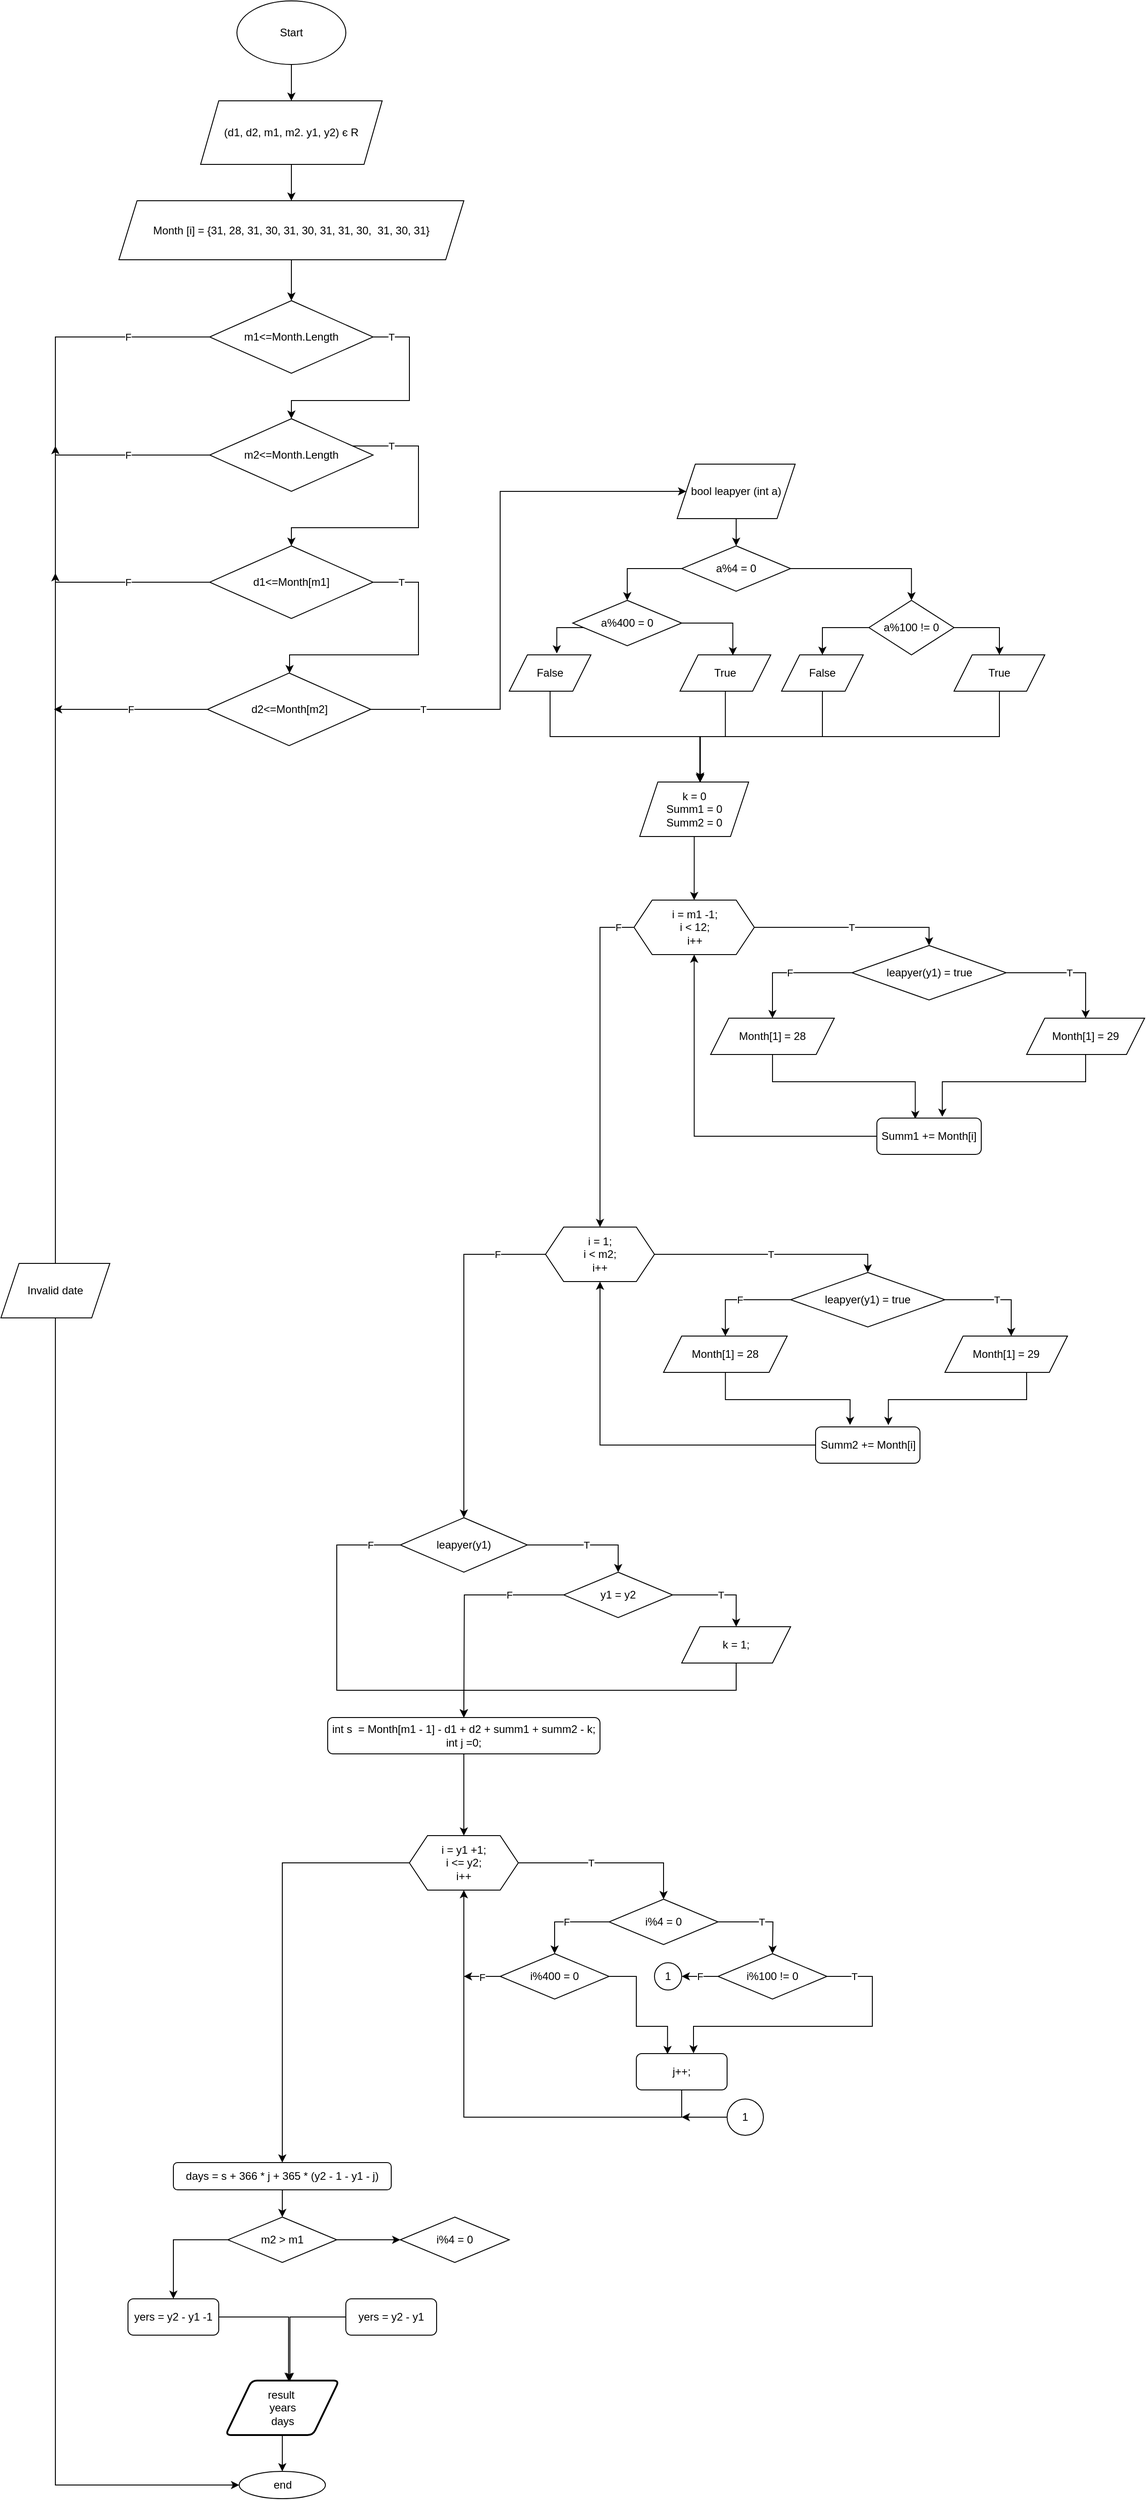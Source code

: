<mxfile version="15.7.3" type="device"><diagram id="lrFl8uRNhF_sEOfTUnuB" name="Page-1"><mxGraphModel dx="1505" dy="756" grid="1" gridSize="10" guides="1" tooltips="1" connect="1" arrows="1" fold="1" page="1" pageScale="1" pageWidth="2339" pageHeight="3300" math="0" shadow="0"><root><mxCell id="0"/><mxCell id="1" parent="0"/><mxCell id="jWQK8aKhr_8wdsjgUQ54-4" value="" style="edgeStyle=orthogonalEdgeStyle;rounded=0;orthogonalLoop=1;jettySize=auto;html=1;" edge="1" parent="1" source="jWQK8aKhr_8wdsjgUQ54-2" target="jWQK8aKhr_8wdsjgUQ54-3"><mxGeometry relative="1" as="geometry"/></mxCell><mxCell id="jWQK8aKhr_8wdsjgUQ54-2" value="Start" style="ellipse;whiteSpace=wrap;html=1;" vertex="1" parent="1"><mxGeometry x="310" y="60" width="120" height="70" as="geometry"/></mxCell><mxCell id="jWQK8aKhr_8wdsjgUQ54-6" value="" style="edgeStyle=orthogonalEdgeStyle;rounded=0;orthogonalLoop=1;jettySize=auto;html=1;" edge="1" parent="1" source="jWQK8aKhr_8wdsjgUQ54-3" target="jWQK8aKhr_8wdsjgUQ54-5"><mxGeometry relative="1" as="geometry"/></mxCell><mxCell id="jWQK8aKhr_8wdsjgUQ54-3" value="&lt;span&gt;(d1, d2, m1, m2. y1, y2) є R&lt;/span&gt;" style="shape=parallelogram;perimeter=parallelogramPerimeter;whiteSpace=wrap;html=1;fixedSize=1;" vertex="1" parent="1"><mxGeometry x="270" y="170" width="200" height="70" as="geometry"/></mxCell><mxCell id="jWQK8aKhr_8wdsjgUQ54-8" value="" style="edgeStyle=orthogonalEdgeStyle;rounded=0;orthogonalLoop=1;jettySize=auto;html=1;" edge="1" parent="1" source="jWQK8aKhr_8wdsjgUQ54-5" target="jWQK8aKhr_8wdsjgUQ54-7"><mxGeometry relative="1" as="geometry"/></mxCell><mxCell id="jWQK8aKhr_8wdsjgUQ54-5" value="Month [i] = {31, 28, 31, 30, 31, 30, 31, 31, 30,&amp;nbsp; 31, 30, 31}" style="shape=parallelogram;perimeter=parallelogramPerimeter;whiteSpace=wrap;html=1;fixedSize=1;" vertex="1" parent="1"><mxGeometry x="180" y="280" width="380" height="65" as="geometry"/></mxCell><mxCell id="jWQK8aKhr_8wdsjgUQ54-9" value="F" style="edgeStyle=orthogonalEdgeStyle;rounded=0;orthogonalLoop=1;jettySize=auto;html=1;entryX=0;entryY=0.5;entryDx=0;entryDy=0;" edge="1" parent="1" source="jWQK8aKhr_8wdsjgUQ54-7" target="jWQK8aKhr_8wdsjgUQ54-125"><mxGeometry x="-0.934" relative="1" as="geometry"><mxPoint x="116" y="2798.0" as="targetPoint"/><Array as="points"><mxPoint x="110" y="430"/><mxPoint x="110" y="2795"/></Array><mxPoint as="offset"/></mxGeometry></mxCell><mxCell id="jWQK8aKhr_8wdsjgUQ54-130" value="T" style="edgeStyle=orthogonalEdgeStyle;rounded=0;orthogonalLoop=1;jettySize=auto;html=1;entryX=0.5;entryY=0;entryDx=0;entryDy=0;" edge="1" parent="1" source="jWQK8aKhr_8wdsjgUQ54-7" target="jWQK8aKhr_8wdsjgUQ54-15"><mxGeometry x="-0.846" relative="1" as="geometry"><mxPoint x="560" y="430" as="targetPoint"/><Array as="points"><mxPoint x="500" y="430"/><mxPoint x="500" y="500"/><mxPoint x="370" y="500"/></Array><mxPoint as="offset"/></mxGeometry></mxCell><mxCell id="jWQK8aKhr_8wdsjgUQ54-7" value="m1&amp;lt;=Month.Length" style="rhombus;whiteSpace=wrap;html=1;" vertex="1" parent="1"><mxGeometry x="280" y="390" width="180" height="80" as="geometry"/></mxCell><mxCell id="jWQK8aKhr_8wdsjgUQ54-17" value="F" style="edgeStyle=orthogonalEdgeStyle;rounded=0;orthogonalLoop=1;jettySize=auto;html=1;" edge="1" parent="1" source="jWQK8aKhr_8wdsjgUQ54-15"><mxGeometry relative="1" as="geometry"><mxPoint x="110" y="550" as="targetPoint"/><Array as="points"><mxPoint x="110" y="560"/></Array></mxGeometry></mxCell><mxCell id="jWQK8aKhr_8wdsjgUQ54-19" value="T" style="edgeStyle=orthogonalEdgeStyle;rounded=0;orthogonalLoop=1;jettySize=auto;html=1;entryX=0.5;entryY=0;entryDx=0;entryDy=0;" edge="1" parent="1" source="jWQK8aKhr_8wdsjgUQ54-15" target="jWQK8aKhr_8wdsjgUQ54-18"><mxGeometry x="-0.736" relative="1" as="geometry"><Array as="points"><mxPoint x="510" y="550"/><mxPoint x="510" y="640"/><mxPoint x="370" y="640"/></Array><mxPoint as="offset"/></mxGeometry></mxCell><mxCell id="jWQK8aKhr_8wdsjgUQ54-15" value="m2&amp;lt;=Month.Length" style="rhombus;whiteSpace=wrap;html=1;" vertex="1" parent="1"><mxGeometry x="280" y="520" width="180" height="80" as="geometry"/></mxCell><mxCell id="jWQK8aKhr_8wdsjgUQ54-20" value="F" style="edgeStyle=orthogonalEdgeStyle;rounded=0;orthogonalLoop=1;jettySize=auto;html=1;" edge="1" parent="1" source="jWQK8aKhr_8wdsjgUQ54-18"><mxGeometry relative="1" as="geometry"><mxPoint x="110" y="690" as="targetPoint"/><Array as="points"><mxPoint x="110" y="700"/></Array></mxGeometry></mxCell><mxCell id="jWQK8aKhr_8wdsjgUQ54-22" value="T" style="edgeStyle=orthogonalEdgeStyle;rounded=0;orthogonalLoop=1;jettySize=auto;html=1;" edge="1" parent="1" source="jWQK8aKhr_8wdsjgUQ54-18" target="jWQK8aKhr_8wdsjgUQ54-21"><mxGeometry x="-0.787" relative="1" as="geometry"><Array as="points"><mxPoint x="510" y="700"/><mxPoint x="510" y="780"/><mxPoint x="368" y="780"/></Array><mxPoint as="offset"/></mxGeometry></mxCell><mxCell id="jWQK8aKhr_8wdsjgUQ54-18" value="d1&amp;lt;=Month[m1]" style="rhombus;whiteSpace=wrap;html=1;" vertex="1" parent="1"><mxGeometry x="280" y="660" width="180" height="80" as="geometry"/></mxCell><mxCell id="jWQK8aKhr_8wdsjgUQ54-23" value="F" style="edgeStyle=orthogonalEdgeStyle;rounded=0;orthogonalLoop=1;jettySize=auto;html=1;" edge="1" parent="1" source="jWQK8aKhr_8wdsjgUQ54-21"><mxGeometry relative="1" as="geometry"><mxPoint x="108.4" y="840" as="targetPoint"/><Array as="points"><mxPoint x="230" y="840"/><mxPoint x="230" y="840"/></Array></mxGeometry></mxCell><mxCell id="jWQK8aKhr_8wdsjgUQ54-25" value="T" style="edgeStyle=orthogonalEdgeStyle;rounded=0;orthogonalLoop=1;jettySize=auto;html=1;entryX=0;entryY=0.5;entryDx=0;entryDy=0;" edge="1" parent="1" source="jWQK8aKhr_8wdsjgUQ54-21" target="jWQK8aKhr_8wdsjgUQ54-135"><mxGeometry x="-0.805" relative="1" as="geometry"><mxPoint x="940" y="950" as="targetPoint"/><Array as="points"><mxPoint x="600" y="840"/><mxPoint x="600" y="600"/></Array><mxPoint as="offset"/></mxGeometry></mxCell><mxCell id="jWQK8aKhr_8wdsjgUQ54-21" value="d2&amp;lt;=Month[m2]" style="rhombus;whiteSpace=wrap;html=1;" vertex="1" parent="1"><mxGeometry x="277.5" y="800" width="180" height="80" as="geometry"/></mxCell><mxCell id="jWQK8aKhr_8wdsjgUQ54-33" value="" style="edgeStyle=orthogonalEdgeStyle;rounded=0;orthogonalLoop=1;jettySize=auto;html=1;" edge="1" parent="1" source="jWQK8aKhr_8wdsjgUQ54-24" target="jWQK8aKhr_8wdsjgUQ54-32"><mxGeometry relative="1" as="geometry"/></mxCell><mxCell id="jWQK8aKhr_8wdsjgUQ54-24" value="k = 0&lt;br&gt;Summ1 = 0&lt;br&gt;Summ2 = 0" style="shape=parallelogram;perimeter=parallelogramPerimeter;whiteSpace=wrap;html=1;fixedSize=1;" vertex="1" parent="1"><mxGeometry x="753.75" y="920" width="120" height="60" as="geometry"/></mxCell><mxCell id="jWQK8aKhr_8wdsjgUQ54-44" value="F" style="edgeStyle=orthogonalEdgeStyle;rounded=0;orthogonalLoop=1;jettySize=auto;html=1;entryX=0.5;entryY=0;entryDx=0;entryDy=0;" edge="1" parent="1" source="jWQK8aKhr_8wdsjgUQ54-29" target="jWQK8aKhr_8wdsjgUQ54-40"><mxGeometry relative="1" as="geometry"><mxPoint x="950" y="1140" as="targetPoint"/></mxGeometry></mxCell><mxCell id="jWQK8aKhr_8wdsjgUQ54-50" value="T" style="edgeStyle=orthogonalEdgeStyle;rounded=0;orthogonalLoop=1;jettySize=auto;html=1;entryX=0.5;entryY=0;entryDx=0;entryDy=0;" edge="1" parent="1" source="jWQK8aKhr_8wdsjgUQ54-29" target="jWQK8aKhr_8wdsjgUQ54-38"><mxGeometry relative="1" as="geometry"><mxPoint x="1430" y="1130" as="targetPoint"/></mxGeometry></mxCell><mxCell id="jWQK8aKhr_8wdsjgUQ54-29" value="leapyer(y1) = true" style="rhombus;whiteSpace=wrap;html=1;" vertex="1" parent="1"><mxGeometry x="987.5" y="1100" width="170" height="60" as="geometry"/></mxCell><mxCell id="jWQK8aKhr_8wdsjgUQ54-34" value="T" style="edgeStyle=orthogonalEdgeStyle;rounded=0;orthogonalLoop=1;jettySize=auto;html=1;entryX=0.5;entryY=0;entryDx=0;entryDy=0;" edge="1" parent="1" source="jWQK8aKhr_8wdsjgUQ54-32" target="jWQK8aKhr_8wdsjgUQ54-29"><mxGeometry relative="1" as="geometry"><mxPoint x="1100" y="1080" as="targetPoint"/></mxGeometry></mxCell><mxCell id="jWQK8aKhr_8wdsjgUQ54-53" value="F" style="edgeStyle=orthogonalEdgeStyle;rounded=0;orthogonalLoop=1;jettySize=auto;html=1;entryX=0.5;entryY=0;entryDx=0;entryDy=0;" edge="1" parent="1" source="jWQK8aKhr_8wdsjgUQ54-32" target="jWQK8aKhr_8wdsjgUQ54-54"><mxGeometry x="-0.905" relative="1" as="geometry"><mxPoint x="720" y="1360" as="targetPoint"/><Array as="points"><mxPoint x="710" y="1080"/></Array><mxPoint as="offset"/></mxGeometry></mxCell><mxCell id="jWQK8aKhr_8wdsjgUQ54-32" value="i = m1 -1;&lt;br&gt;i &amp;lt; 12;&lt;br&gt;i++" style="shape=hexagon;perimeter=hexagonPerimeter2;whiteSpace=wrap;html=1;fixedSize=1;" vertex="1" parent="1"><mxGeometry x="747.5" y="1050" width="132.5" height="60" as="geometry"/></mxCell><mxCell id="jWQK8aKhr_8wdsjgUQ54-51" style="edgeStyle=orthogonalEdgeStyle;rounded=0;orthogonalLoop=1;jettySize=auto;html=1;entryX=0.627;entryY=-0.036;entryDx=0;entryDy=0;entryPerimeter=0;" edge="1" parent="1" source="jWQK8aKhr_8wdsjgUQ54-38" target="jWQK8aKhr_8wdsjgUQ54-45"><mxGeometry relative="1" as="geometry"><mxPoint x="1395" y="1280" as="targetPoint"/><Array as="points"><mxPoint x="1245" y="1250"/><mxPoint x="1087" y="1250"/></Array></mxGeometry></mxCell><mxCell id="jWQK8aKhr_8wdsjgUQ54-38" value="Month[1] = 29" style="shape=parallelogram;perimeter=parallelogramPerimeter;whiteSpace=wrap;html=1;fixedSize=1;" vertex="1" parent="1"><mxGeometry x="1180" y="1180" width="130" height="40" as="geometry"/></mxCell><mxCell id="jWQK8aKhr_8wdsjgUQ54-52" style="edgeStyle=orthogonalEdgeStyle;rounded=0;orthogonalLoop=1;jettySize=auto;html=1;entryX=0.368;entryY=0.026;entryDx=0;entryDy=0;entryPerimeter=0;" edge="1" parent="1" source="jWQK8aKhr_8wdsjgUQ54-40" target="jWQK8aKhr_8wdsjgUQ54-45"><mxGeometry relative="1" as="geometry"><Array as="points"><mxPoint x="1038" y="1250"/><mxPoint x="1200" y="1250"/></Array></mxGeometry></mxCell><mxCell id="jWQK8aKhr_8wdsjgUQ54-40" value="Month[1] = 28" style="shape=parallelogram;perimeter=parallelogramPerimeter;whiteSpace=wrap;html=1;fixedSize=1;" vertex="1" parent="1"><mxGeometry x="831.88" y="1180" width="136.25" height="40" as="geometry"/></mxCell><mxCell id="jWQK8aKhr_8wdsjgUQ54-48" style="edgeStyle=orthogonalEdgeStyle;rounded=0;orthogonalLoop=1;jettySize=auto;html=1;entryX=0.5;entryY=1;entryDx=0;entryDy=0;" edge="1" parent="1" source="jWQK8aKhr_8wdsjgUQ54-45" target="jWQK8aKhr_8wdsjgUQ54-32"><mxGeometry relative="1" as="geometry"><mxPoint x="1100" y="1500" as="targetPoint"/></mxGeometry></mxCell><mxCell id="jWQK8aKhr_8wdsjgUQ54-45" value="Summ1 += Month[i]" style="rounded=1;whiteSpace=wrap;html=1;" vertex="1" parent="1"><mxGeometry x="1015" y="1290" width="115" height="40" as="geometry"/></mxCell><mxCell id="jWQK8aKhr_8wdsjgUQ54-60" value="T" style="edgeStyle=orthogonalEdgeStyle;rounded=0;orthogonalLoop=1;jettySize=auto;html=1;entryX=0.5;entryY=0;entryDx=0;entryDy=0;" edge="1" parent="1" source="jWQK8aKhr_8wdsjgUQ54-54" target="jWQK8aKhr_8wdsjgUQ54-55"><mxGeometry relative="1" as="geometry"><mxPoint x="1010" y="1440" as="targetPoint"/></mxGeometry></mxCell><mxCell id="jWQK8aKhr_8wdsjgUQ54-69" value="F" style="edgeStyle=orthogonalEdgeStyle;rounded=0;orthogonalLoop=1;jettySize=auto;html=1;entryX=0.5;entryY=0;entryDx=0;entryDy=0;" edge="1" parent="1" source="jWQK8aKhr_8wdsjgUQ54-54" target="jWQK8aKhr_8wdsjgUQ54-70"><mxGeometry x="-0.722" relative="1" as="geometry"><mxPoint x="560" y="1700" as="targetPoint"/><Array as="points"><mxPoint x="560" y="1440"/></Array><mxPoint as="offset"/></mxGeometry></mxCell><mxCell id="jWQK8aKhr_8wdsjgUQ54-54" value="i = 1;&lt;br&gt;i &amp;lt; m2;&lt;br&gt;i++" style="shape=hexagon;perimeter=hexagonPerimeter2;whiteSpace=wrap;html=1;fixedSize=1;" vertex="1" parent="1"><mxGeometry x="650" y="1410" width="120" height="60" as="geometry"/></mxCell><mxCell id="jWQK8aKhr_8wdsjgUQ54-61" value="F" style="edgeStyle=orthogonalEdgeStyle;rounded=0;orthogonalLoop=1;jettySize=auto;html=1;entryX=0.5;entryY=0;entryDx=0;entryDy=0;" edge="1" parent="1" source="jWQK8aKhr_8wdsjgUQ54-55" target="jWQK8aKhr_8wdsjgUQ54-57"><mxGeometry relative="1" as="geometry"><mxPoint x="840" y="1490" as="targetPoint"/></mxGeometry></mxCell><mxCell id="jWQK8aKhr_8wdsjgUQ54-62" value="T" style="edgeStyle=orthogonalEdgeStyle;rounded=0;orthogonalLoop=1;jettySize=auto;html=1;entryX=0.538;entryY=0;entryDx=0;entryDy=0;entryPerimeter=0;" edge="1" parent="1" source="jWQK8aKhr_8wdsjgUQ54-55" target="jWQK8aKhr_8wdsjgUQ54-58"><mxGeometry relative="1" as="geometry"><mxPoint x="1160" y="1490" as="targetPoint"/><Array as="points"><mxPoint x="1163" y="1490"/><mxPoint x="1163" y="1530"/></Array></mxGeometry></mxCell><mxCell id="jWQK8aKhr_8wdsjgUQ54-55" value="leapyer(y1) = true" style="rhombus;whiteSpace=wrap;html=1;" vertex="1" parent="1"><mxGeometry x="920" y="1460" width="170" height="60" as="geometry"/></mxCell><mxCell id="jWQK8aKhr_8wdsjgUQ54-65" style="edgeStyle=orthogonalEdgeStyle;rounded=0;orthogonalLoop=1;jettySize=auto;html=1;entryX=0.33;entryY=-0.053;entryDx=0;entryDy=0;entryPerimeter=0;" edge="1" parent="1" source="jWQK8aKhr_8wdsjgUQ54-57" target="jWQK8aKhr_8wdsjgUQ54-59"><mxGeometry relative="1" as="geometry"><mxPoint x="848.125" y="1610" as="targetPoint"/><Array as="points"><mxPoint x="848" y="1600"/><mxPoint x="986" y="1600"/></Array></mxGeometry></mxCell><mxCell id="jWQK8aKhr_8wdsjgUQ54-57" value="Month[1] = 28" style="shape=parallelogram;perimeter=parallelogramPerimeter;whiteSpace=wrap;html=1;fixedSize=1;" vertex="1" parent="1"><mxGeometry x="780" y="1530" width="136.25" height="40" as="geometry"/></mxCell><mxCell id="jWQK8aKhr_8wdsjgUQ54-64" style="edgeStyle=orthogonalEdgeStyle;rounded=0;orthogonalLoop=1;jettySize=auto;html=1;entryX=0.697;entryY=-0.05;entryDx=0;entryDy=0;entryPerimeter=0;" edge="1" parent="1" source="jWQK8aKhr_8wdsjgUQ54-58" target="jWQK8aKhr_8wdsjgUQ54-59"><mxGeometry relative="1" as="geometry"><Array as="points"><mxPoint x="1180" y="1600"/><mxPoint x="1028" y="1600"/></Array></mxGeometry></mxCell><mxCell id="jWQK8aKhr_8wdsjgUQ54-58" value="Month[1] = 29" style="shape=parallelogram;perimeter=parallelogramPerimeter;whiteSpace=wrap;html=1;fixedSize=1;" vertex="1" parent="1"><mxGeometry x="1090" y="1530" width="135" height="40" as="geometry"/></mxCell><mxCell id="jWQK8aKhr_8wdsjgUQ54-66" style="edgeStyle=orthogonalEdgeStyle;rounded=0;orthogonalLoop=1;jettySize=auto;html=1;entryX=0.5;entryY=1;entryDx=0;entryDy=0;" edge="1" parent="1" source="jWQK8aKhr_8wdsjgUQ54-59" target="jWQK8aKhr_8wdsjgUQ54-54"><mxGeometry relative="1" as="geometry"><mxPoint x="710" y="1650" as="targetPoint"/></mxGeometry></mxCell><mxCell id="jWQK8aKhr_8wdsjgUQ54-59" value="Summ2 += Month[i]" style="rounded=1;whiteSpace=wrap;html=1;" vertex="1" parent="1"><mxGeometry x="947.5" y="1630" width="115" height="40" as="geometry"/></mxCell><mxCell id="jWQK8aKhr_8wdsjgUQ54-73" value="T" style="edgeStyle=orthogonalEdgeStyle;rounded=0;orthogonalLoop=1;jettySize=auto;html=1;entryX=0.5;entryY=0;entryDx=0;entryDy=0;" edge="1" parent="1" source="jWQK8aKhr_8wdsjgUQ54-70" target="jWQK8aKhr_8wdsjgUQ54-72"><mxGeometry relative="1" as="geometry"><mxPoint x="730" y="1760" as="targetPoint"/></mxGeometry></mxCell><mxCell id="jWQK8aKhr_8wdsjgUQ54-80" value="F" style="edgeStyle=orthogonalEdgeStyle;rounded=0;orthogonalLoop=1;jettySize=auto;html=1;entryX=0.5;entryY=0;entryDx=0;entryDy=0;" edge="1" parent="1" source="jWQK8aKhr_8wdsjgUQ54-70" target="jWQK8aKhr_8wdsjgUQ54-77"><mxGeometry x="-0.833" relative="1" as="geometry"><mxPoint x="440" y="1870" as="targetPoint"/><Array as="points"><mxPoint x="420" y="1760"/><mxPoint x="420" y="1920"/><mxPoint x="560" y="1920"/></Array><mxPoint as="offset"/></mxGeometry></mxCell><mxCell id="jWQK8aKhr_8wdsjgUQ54-70" value="leapyer(y1)" style="rhombus;whiteSpace=wrap;html=1;" vertex="1" parent="1"><mxGeometry x="490" y="1730" width="140" height="60" as="geometry"/></mxCell><mxCell id="jWQK8aKhr_8wdsjgUQ54-75" value="T" style="edgeStyle=orthogonalEdgeStyle;rounded=0;orthogonalLoop=1;jettySize=auto;html=1;" edge="1" parent="1" source="jWQK8aKhr_8wdsjgUQ54-72" target="jWQK8aKhr_8wdsjgUQ54-74"><mxGeometry relative="1" as="geometry"/></mxCell><mxCell id="jWQK8aKhr_8wdsjgUQ54-81" value="F" style="edgeStyle=orthogonalEdgeStyle;rounded=0;orthogonalLoop=1;jettySize=auto;html=1;" edge="1" parent="1" source="jWQK8aKhr_8wdsjgUQ54-72"><mxGeometry x="-0.51" relative="1" as="geometry"><mxPoint x="560" y="1950" as="targetPoint"/><mxPoint as="offset"/></mxGeometry></mxCell><mxCell id="jWQK8aKhr_8wdsjgUQ54-72" value="y1 = y2" style="rhombus;whiteSpace=wrap;html=1;" vertex="1" parent="1"><mxGeometry x="670" y="1790" width="120" height="50" as="geometry"/></mxCell><mxCell id="jWQK8aKhr_8wdsjgUQ54-82" style="edgeStyle=orthogonalEdgeStyle;rounded=0;orthogonalLoop=1;jettySize=auto;html=1;" edge="1" parent="1" source="jWQK8aKhr_8wdsjgUQ54-74"><mxGeometry relative="1" as="geometry"><mxPoint x="560" y="1950" as="targetPoint"/><Array as="points"><mxPoint x="860" y="1920"/><mxPoint x="560" y="1920"/></Array></mxGeometry></mxCell><mxCell id="jWQK8aKhr_8wdsjgUQ54-74" value="k = 1;" style="shape=parallelogram;perimeter=parallelogramPerimeter;whiteSpace=wrap;html=1;fixedSize=1;" vertex="1" parent="1"><mxGeometry x="800" y="1850" width="120" height="40" as="geometry"/></mxCell><mxCell id="jWQK8aKhr_8wdsjgUQ54-83" style="edgeStyle=orthogonalEdgeStyle;rounded=0;orthogonalLoop=1;jettySize=auto;html=1;entryX=0.5;entryY=0;entryDx=0;entryDy=0;" edge="1" parent="1" source="jWQK8aKhr_8wdsjgUQ54-77" target="jWQK8aKhr_8wdsjgUQ54-84"><mxGeometry relative="1" as="geometry"><mxPoint x="560" y="2060" as="targetPoint"/></mxGeometry></mxCell><mxCell id="jWQK8aKhr_8wdsjgUQ54-77" value="int s&amp;nbsp; = Month[m1 - 1] - d1 + d2 + summ1 + summ2 - k;&lt;br&gt;int j =0;" style="rounded=1;whiteSpace=wrap;html=1;" vertex="1" parent="1"><mxGeometry x="410" y="1950" width="300" height="40" as="geometry"/></mxCell><mxCell id="jWQK8aKhr_8wdsjgUQ54-86" value="T" style="edgeStyle=orthogonalEdgeStyle;rounded=0;orthogonalLoop=1;jettySize=auto;html=1;entryX=0.5;entryY=0;entryDx=0;entryDy=0;" edge="1" parent="1" source="jWQK8aKhr_8wdsjgUQ54-84" target="jWQK8aKhr_8wdsjgUQ54-85"><mxGeometry x="-0.2" relative="1" as="geometry"><mxPoint x="780" y="2110" as="targetPoint"/><mxPoint as="offset"/></mxGeometry></mxCell><mxCell id="jWQK8aKhr_8wdsjgUQ54-106" style="edgeStyle=orthogonalEdgeStyle;rounded=0;orthogonalLoop=1;jettySize=auto;html=1;entryX=0.5;entryY=0;entryDx=0;entryDy=0;" edge="1" parent="1" source="jWQK8aKhr_8wdsjgUQ54-84" target="jWQK8aKhr_8wdsjgUQ54-108"><mxGeometry relative="1" as="geometry"><mxPoint x="360" y="2430" as="targetPoint"/><Array as="points"><mxPoint x="360" y="2110"/></Array></mxGeometry></mxCell><mxCell id="jWQK8aKhr_8wdsjgUQ54-84" value="i = y1 +1;&lt;br&gt;i &amp;lt;= y2;&lt;br&gt;i++" style="shape=hexagon;perimeter=hexagonPerimeter2;whiteSpace=wrap;html=1;fixedSize=1;" vertex="1" parent="1"><mxGeometry x="500" y="2080" width="120" height="60" as="geometry"/></mxCell><mxCell id="jWQK8aKhr_8wdsjgUQ54-87" value="T" style="edgeStyle=orthogonalEdgeStyle;rounded=0;orthogonalLoop=1;jettySize=auto;html=1;" edge="1" parent="1" source="jWQK8aKhr_8wdsjgUQ54-85"><mxGeometry relative="1" as="geometry"><mxPoint x="900" y="2210" as="targetPoint"/></mxGeometry></mxCell><mxCell id="jWQK8aKhr_8wdsjgUQ54-90" value="F" style="edgeStyle=orthogonalEdgeStyle;rounded=0;orthogonalLoop=1;jettySize=auto;html=1;entryX=0.5;entryY=0;entryDx=0;entryDy=0;" edge="1" parent="1" source="jWQK8aKhr_8wdsjgUQ54-85" target="jWQK8aKhr_8wdsjgUQ54-89"><mxGeometry relative="1" as="geometry"><mxPoint x="660" y="2175" as="targetPoint"/><Array as="points"><mxPoint x="660" y="2175"/></Array></mxGeometry></mxCell><mxCell id="jWQK8aKhr_8wdsjgUQ54-85" value="i%4 = 0" style="rhombus;whiteSpace=wrap;html=1;" vertex="1" parent="1"><mxGeometry x="720" y="2150" width="120" height="50" as="geometry"/></mxCell><mxCell id="jWQK8aKhr_8wdsjgUQ54-92" value="T" style="edgeStyle=orthogonalEdgeStyle;rounded=0;orthogonalLoop=1;jettySize=auto;html=1;entryX=0.625;entryY=-0.007;entryDx=0;entryDy=0;entryPerimeter=0;" edge="1" parent="1" source="jWQK8aKhr_8wdsjgUQ54-88" target="jWQK8aKhr_8wdsjgUQ54-91"><mxGeometry x="-0.819" relative="1" as="geometry"><mxPoint x="1010" y="2280" as="targetPoint"/><Array as="points"><mxPoint x="1010" y="2235"/><mxPoint x="1010" y="2290"/><mxPoint x="813" y="2290"/><mxPoint x="813" y="2320"/></Array><mxPoint as="offset"/></mxGeometry></mxCell><mxCell id="jWQK8aKhr_8wdsjgUQ54-96" value="F" style="edgeStyle=orthogonalEdgeStyle;rounded=0;orthogonalLoop=1;jettySize=auto;html=1;" edge="1" parent="1" source="jWQK8aKhr_8wdsjgUQ54-88" target="jWQK8aKhr_8wdsjgUQ54-95"><mxGeometry relative="1" as="geometry"/></mxCell><mxCell id="jWQK8aKhr_8wdsjgUQ54-88" value="i%100 != 0" style="rhombus;whiteSpace=wrap;html=1;" vertex="1" parent="1"><mxGeometry x="840" y="2210" width="120" height="50" as="geometry"/></mxCell><mxCell id="jWQK8aKhr_8wdsjgUQ54-94" style="edgeStyle=orthogonalEdgeStyle;rounded=0;orthogonalLoop=1;jettySize=auto;html=1;entryX=0.344;entryY=0.014;entryDx=0;entryDy=0;entryPerimeter=0;" edge="1" parent="1" source="jWQK8aKhr_8wdsjgUQ54-89" target="jWQK8aKhr_8wdsjgUQ54-91"><mxGeometry relative="1" as="geometry"><mxPoint x="790" y="2290" as="targetPoint"/><Array as="points"><mxPoint x="750" y="2235"/><mxPoint x="750" y="2290"/><mxPoint x="784" y="2290"/></Array></mxGeometry></mxCell><mxCell id="jWQK8aKhr_8wdsjgUQ54-103" value="F" style="edgeStyle=orthogonalEdgeStyle;rounded=0;orthogonalLoop=1;jettySize=auto;html=1;" edge="1" parent="1" source="jWQK8aKhr_8wdsjgUQ54-89"><mxGeometry relative="1" as="geometry"><mxPoint x="560" y="2235" as="targetPoint"/></mxGeometry></mxCell><mxCell id="jWQK8aKhr_8wdsjgUQ54-89" value="i%400 = 0" style="rhombus;whiteSpace=wrap;html=1;" vertex="1" parent="1"><mxGeometry x="600" y="2210" width="120" height="50" as="geometry"/></mxCell><mxCell id="jWQK8aKhr_8wdsjgUQ54-97" style="edgeStyle=orthogonalEdgeStyle;rounded=0;orthogonalLoop=1;jettySize=auto;html=1;entryX=0.5;entryY=1;entryDx=0;entryDy=0;" edge="1" parent="1" source="jWQK8aKhr_8wdsjgUQ54-91" target="jWQK8aKhr_8wdsjgUQ54-84"><mxGeometry relative="1" as="geometry"><mxPoint x="570" y="2380" as="targetPoint"/><Array as="points"><mxPoint x="800" y="2390"/><mxPoint x="560" y="2390"/></Array></mxGeometry></mxCell><mxCell id="jWQK8aKhr_8wdsjgUQ54-91" value="j++;" style="rounded=1;whiteSpace=wrap;html=1;" vertex="1" parent="1"><mxGeometry x="750" y="2320" width="100" height="40" as="geometry"/></mxCell><mxCell id="jWQK8aKhr_8wdsjgUQ54-95" value="1" style="ellipse;whiteSpace=wrap;html=1;aspect=fixed;" vertex="1" parent="1"><mxGeometry x="770" y="2220" width="30" height="30" as="geometry"/></mxCell><mxCell id="jWQK8aKhr_8wdsjgUQ54-101" style="edgeStyle=orthogonalEdgeStyle;rounded=0;orthogonalLoop=1;jettySize=auto;html=1;" edge="1" parent="1" source="jWQK8aKhr_8wdsjgUQ54-98"><mxGeometry relative="1" as="geometry"><mxPoint x="800" y="2390" as="targetPoint"/></mxGeometry></mxCell><mxCell id="jWQK8aKhr_8wdsjgUQ54-98" value="1" style="ellipse;whiteSpace=wrap;html=1;aspect=fixed;" vertex="1" parent="1"><mxGeometry x="850" y="2370" width="40" height="40" as="geometry"/></mxCell><mxCell id="jWQK8aKhr_8wdsjgUQ54-112" value="" style="edgeStyle=orthogonalEdgeStyle;rounded=0;orthogonalLoop=1;jettySize=auto;html=1;" edge="1" parent="1" source="jWQK8aKhr_8wdsjgUQ54-108" target="jWQK8aKhr_8wdsjgUQ54-111"><mxGeometry relative="1" as="geometry"/></mxCell><mxCell id="jWQK8aKhr_8wdsjgUQ54-108" value="days = s + 366 * j + 365 * (y2 - 1 - y1 - j)" style="rounded=1;whiteSpace=wrap;html=1;" vertex="1" parent="1"><mxGeometry x="240" y="2440" width="240" height="30" as="geometry"/></mxCell><mxCell id="jWQK8aKhr_8wdsjgUQ54-113" style="edgeStyle=orthogonalEdgeStyle;rounded=0;orthogonalLoop=1;jettySize=auto;html=1;entryX=0;entryY=0.5;entryDx=0;entryDy=0;" edge="1" parent="1" source="jWQK8aKhr_8wdsjgUQ54-111" target="jWQK8aKhr_8wdsjgUQ54-133"><mxGeometry relative="1" as="geometry"><mxPoint x="480" y="2590" as="targetPoint"/></mxGeometry></mxCell><mxCell id="jWQK8aKhr_8wdsjgUQ54-117" style="edgeStyle=orthogonalEdgeStyle;rounded=0;orthogonalLoop=1;jettySize=auto;html=1;entryX=0.5;entryY=0;entryDx=0;entryDy=0;" edge="1" parent="1" source="jWQK8aKhr_8wdsjgUQ54-111" target="jWQK8aKhr_8wdsjgUQ54-114"><mxGeometry relative="1" as="geometry"><Array as="points"><mxPoint x="240" y="2525"/></Array></mxGeometry></mxCell><mxCell id="jWQK8aKhr_8wdsjgUQ54-111" value="m2 &amp;gt; m1" style="rhombus;whiteSpace=wrap;html=1;" vertex="1" parent="1"><mxGeometry x="300" y="2500" width="120" height="50" as="geometry"/></mxCell><mxCell id="jWQK8aKhr_8wdsjgUQ54-122" style="edgeStyle=orthogonalEdgeStyle;rounded=0;orthogonalLoop=1;jettySize=auto;html=1;entryX=0.555;entryY=0.007;entryDx=0;entryDy=0;entryPerimeter=0;" edge="1" parent="1" source="jWQK8aKhr_8wdsjgUQ54-114" target="jWQK8aKhr_8wdsjgUQ54-121"><mxGeometry relative="1" as="geometry"><mxPoint x="370" y="2660" as="targetPoint"/></mxGeometry></mxCell><mxCell id="jWQK8aKhr_8wdsjgUQ54-114" value="yers = y2 - y1 -1" style="rounded=1;whiteSpace=wrap;html=1;" vertex="1" parent="1"><mxGeometry x="190" y="2590" width="100" height="40" as="geometry"/></mxCell><mxCell id="jWQK8aKhr_8wdsjgUQ54-123" style="edgeStyle=orthogonalEdgeStyle;rounded=0;orthogonalLoop=1;jettySize=auto;html=1;entryX=0.567;entryY=0.007;entryDx=0;entryDy=0;entryPerimeter=0;" edge="1" parent="1" source="jWQK8aKhr_8wdsjgUQ54-115" target="jWQK8aKhr_8wdsjgUQ54-121"><mxGeometry relative="1" as="geometry"><mxPoint x="374" y="2680" as="targetPoint"/></mxGeometry></mxCell><mxCell id="jWQK8aKhr_8wdsjgUQ54-115" value="yers = y2 - y1" style="rounded=1;whiteSpace=wrap;html=1;" vertex="1" parent="1"><mxGeometry x="430" y="2590" width="100" height="40" as="geometry"/></mxCell><mxCell id="jWQK8aKhr_8wdsjgUQ54-124" style="edgeStyle=orthogonalEdgeStyle;rounded=0;orthogonalLoop=1;jettySize=auto;html=1;" edge="1" parent="1" source="jWQK8aKhr_8wdsjgUQ54-121" target="jWQK8aKhr_8wdsjgUQ54-125"><mxGeometry relative="1" as="geometry"><mxPoint x="362.5" y="2800" as="targetPoint"/></mxGeometry></mxCell><mxCell id="jWQK8aKhr_8wdsjgUQ54-121" value="result&amp;nbsp;&lt;br&gt;years&lt;br&gt;days" style="shape=parallelogram;html=1;strokeWidth=2;perimeter=parallelogramPerimeter;whiteSpace=wrap;rounded=1;arcSize=12;size=0.23;" vertex="1" parent="1"><mxGeometry x="297.5" y="2680" width="125" height="60" as="geometry"/></mxCell><mxCell id="jWQK8aKhr_8wdsjgUQ54-125" value="end" style="ellipse;whiteSpace=wrap;html=1;" vertex="1" parent="1"><mxGeometry x="312.5" y="2780" width="95" height="30" as="geometry"/></mxCell><mxCell id="jWQK8aKhr_8wdsjgUQ54-127" value="Invalid date" style="shape=parallelogram;perimeter=parallelogramPerimeter;whiteSpace=wrap;html=1;fixedSize=1;" vertex="1" parent="1"><mxGeometry x="50" y="1450" width="120" height="60" as="geometry"/></mxCell><mxCell id="jWQK8aKhr_8wdsjgUQ54-133" value="i%4 = 0" style="rhombus;whiteSpace=wrap;html=1;" vertex="1" parent="1"><mxGeometry x="490" y="2500" width="120" height="50" as="geometry"/></mxCell><mxCell id="jWQK8aKhr_8wdsjgUQ54-137" style="edgeStyle=orthogonalEdgeStyle;rounded=0;orthogonalLoop=1;jettySize=auto;html=1;entryX=0.5;entryY=0;entryDx=0;entryDy=0;" edge="1" parent="1" source="jWQK8aKhr_8wdsjgUQ54-135" target="jWQK8aKhr_8wdsjgUQ54-136"><mxGeometry relative="1" as="geometry"/></mxCell><mxCell id="jWQK8aKhr_8wdsjgUQ54-135" value="bool leapyer (int a)" style="shape=parallelogram;perimeter=parallelogramPerimeter;whiteSpace=wrap;html=1;fixedSize=1;" vertex="1" parent="1"><mxGeometry x="795" y="570" width="130" height="60" as="geometry"/></mxCell><mxCell id="jWQK8aKhr_8wdsjgUQ54-138" style="edgeStyle=orthogonalEdgeStyle;rounded=0;orthogonalLoop=1;jettySize=auto;html=1;entryX=0.5;entryY=0;entryDx=0;entryDy=0;" edge="1" parent="1" source="jWQK8aKhr_8wdsjgUQ54-136" target="jWQK8aKhr_8wdsjgUQ54-139"><mxGeometry relative="1" as="geometry"><mxPoint x="970" y="750" as="targetPoint"/><Array as="points"><mxPoint x="1053" y="685"/></Array></mxGeometry></mxCell><mxCell id="jWQK8aKhr_8wdsjgUQ54-143" style="edgeStyle=orthogonalEdgeStyle;rounded=0;orthogonalLoop=1;jettySize=auto;html=1;entryX=0.5;entryY=0;entryDx=0;entryDy=0;" edge="1" parent="1" source="jWQK8aKhr_8wdsjgUQ54-136" target="jWQK8aKhr_8wdsjgUQ54-144"><mxGeometry relative="1" as="geometry"><mxPoint x="740" y="685" as="targetPoint"/><Array as="points"><mxPoint x="740" y="685"/></Array></mxGeometry></mxCell><mxCell id="jWQK8aKhr_8wdsjgUQ54-136" value="a%4 = 0" style="rhombus;whiteSpace=wrap;html=1;" vertex="1" parent="1"><mxGeometry x="800" y="660" width="120" height="50" as="geometry"/></mxCell><mxCell id="jWQK8aKhr_8wdsjgUQ54-141" style="edgeStyle=orthogonalEdgeStyle;rounded=0;orthogonalLoop=1;jettySize=auto;html=1;entryX=0.5;entryY=0;entryDx=0;entryDy=0;" edge="1" parent="1" source="jWQK8aKhr_8wdsjgUQ54-139" target="jWQK8aKhr_8wdsjgUQ54-142"><mxGeometry relative="1" as="geometry"><mxPoint x="1060" y="755" as="targetPoint"/><Array as="points"><mxPoint x="1150" y="750"/></Array></mxGeometry></mxCell><mxCell id="jWQK8aKhr_8wdsjgUQ54-151" style="edgeStyle=orthogonalEdgeStyle;rounded=0;orthogonalLoop=1;jettySize=auto;html=1;entryX=0.5;entryY=0;entryDx=0;entryDy=0;" edge="1" parent="1" source="jWQK8aKhr_8wdsjgUQ54-139" target="jWQK8aKhr_8wdsjgUQ54-148"><mxGeometry relative="1" as="geometry"><Array as="points"><mxPoint x="955" y="750"/></Array></mxGeometry></mxCell><mxCell id="jWQK8aKhr_8wdsjgUQ54-139" value="a%100 != 0" style="rhombus;whiteSpace=wrap;html=1;" vertex="1" parent="1"><mxGeometry x="1006.25" y="720" width="93.75" height="60" as="geometry"/></mxCell><mxCell id="jWQK8aKhr_8wdsjgUQ54-146" style="edgeStyle=orthogonalEdgeStyle;rounded=0;orthogonalLoop=1;jettySize=auto;html=1;entryX=0.552;entryY=0;entryDx=0;entryDy=0;entryPerimeter=0;" edge="1" parent="1" source="jWQK8aKhr_8wdsjgUQ54-142" target="jWQK8aKhr_8wdsjgUQ54-24"><mxGeometry relative="1" as="geometry"><Array as="points"><mxPoint x="1150" y="870"/><mxPoint x="820" y="870"/></Array></mxGeometry></mxCell><mxCell id="jWQK8aKhr_8wdsjgUQ54-142" value="True" style="shape=parallelogram;perimeter=parallelogramPerimeter;whiteSpace=wrap;html=1;fixedSize=1;" vertex="1" parent="1"><mxGeometry x="1100" y="780" width="100" height="40" as="geometry"/></mxCell><mxCell id="jWQK8aKhr_8wdsjgUQ54-159" style="edgeStyle=orthogonalEdgeStyle;rounded=0;orthogonalLoop=1;jettySize=auto;html=1;entryX=0.582;entryY=0.011;entryDx=0;entryDy=0;entryPerimeter=0;" edge="1" parent="1" source="jWQK8aKhr_8wdsjgUQ54-144" target="jWQK8aKhr_8wdsjgUQ54-155"><mxGeometry relative="1" as="geometry"><Array as="points"><mxPoint x="856" y="745"/></Array></mxGeometry></mxCell><mxCell id="jWQK8aKhr_8wdsjgUQ54-160" style="edgeStyle=orthogonalEdgeStyle;rounded=0;orthogonalLoop=1;jettySize=auto;html=1;entryX=0.582;entryY=-0.039;entryDx=0;entryDy=0;entryPerimeter=0;" edge="1" parent="1" source="jWQK8aKhr_8wdsjgUQ54-144" target="jWQK8aKhr_8wdsjgUQ54-157"><mxGeometry relative="1" as="geometry"><Array as="points"><mxPoint x="662" y="750"/></Array></mxGeometry></mxCell><mxCell id="jWQK8aKhr_8wdsjgUQ54-144" value="a%400 = 0" style="rhombus;whiteSpace=wrap;html=1;" vertex="1" parent="1"><mxGeometry x="680" y="720" width="120" height="50" as="geometry"/></mxCell><mxCell id="jWQK8aKhr_8wdsjgUQ54-152" style="edgeStyle=orthogonalEdgeStyle;rounded=0;orthogonalLoop=1;jettySize=auto;html=1;entryX=0.555;entryY=0.007;entryDx=0;entryDy=0;entryPerimeter=0;" edge="1" parent="1" source="jWQK8aKhr_8wdsjgUQ54-148" target="jWQK8aKhr_8wdsjgUQ54-24"><mxGeometry relative="1" as="geometry"><Array as="points"><mxPoint x="955" y="870"/><mxPoint x="820" y="870"/></Array></mxGeometry></mxCell><mxCell id="jWQK8aKhr_8wdsjgUQ54-148" value="False" style="shape=parallelogram;perimeter=parallelogramPerimeter;whiteSpace=wrap;html=1;fixedSize=1;" vertex="1" parent="1"><mxGeometry x="910" y="780" width="90" height="40" as="geometry"/></mxCell><mxCell id="jWQK8aKhr_8wdsjgUQ54-161" style="edgeStyle=orthogonalEdgeStyle;rounded=0;orthogonalLoop=1;jettySize=auto;html=1;entryX=0.555;entryY=-0.026;entryDx=0;entryDy=0;entryPerimeter=0;" edge="1" parent="1" source="jWQK8aKhr_8wdsjgUQ54-155" target="jWQK8aKhr_8wdsjgUQ54-24"><mxGeometry relative="1" as="geometry"><Array as="points"><mxPoint x="848" y="870"/><mxPoint x="820" y="870"/></Array></mxGeometry></mxCell><mxCell id="jWQK8aKhr_8wdsjgUQ54-155" value="True" style="shape=parallelogram;perimeter=parallelogramPerimeter;whiteSpace=wrap;html=1;fixedSize=1;" vertex="1" parent="1"><mxGeometry x="798.13" y="780" width="100" height="40" as="geometry"/></mxCell><mxCell id="jWQK8aKhr_8wdsjgUQ54-162" style="edgeStyle=orthogonalEdgeStyle;rounded=0;orthogonalLoop=1;jettySize=auto;html=1;entryX=0.555;entryY=0.007;entryDx=0;entryDy=0;entryPerimeter=0;" edge="1" parent="1" source="jWQK8aKhr_8wdsjgUQ54-157" target="jWQK8aKhr_8wdsjgUQ54-24"><mxGeometry relative="1" as="geometry"><Array as="points"><mxPoint x="655" y="870"/><mxPoint x="820" y="870"/></Array></mxGeometry></mxCell><mxCell id="jWQK8aKhr_8wdsjgUQ54-157" value="False" style="shape=parallelogram;perimeter=parallelogramPerimeter;whiteSpace=wrap;html=1;fixedSize=1;" vertex="1" parent="1"><mxGeometry x="610" y="780" width="90" height="40" as="geometry"/></mxCell></root></mxGraphModel></diagram></mxfile>